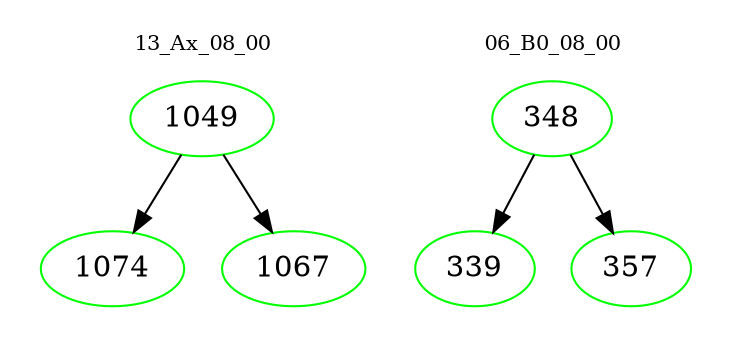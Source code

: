 digraph{
subgraph cluster_0 {
color = white
label = "13_Ax_08_00";
fontsize=10;
T0_1049 [label="1049", color="green"]
T0_1049 -> T0_1074 [color="black"]
T0_1074 [label="1074", color="green"]
T0_1049 -> T0_1067 [color="black"]
T0_1067 [label="1067", color="green"]
}
subgraph cluster_1 {
color = white
label = "06_B0_08_00";
fontsize=10;
T1_348 [label="348", color="green"]
T1_348 -> T1_339 [color="black"]
T1_339 [label="339", color="green"]
T1_348 -> T1_357 [color="black"]
T1_357 [label="357", color="green"]
}
}
